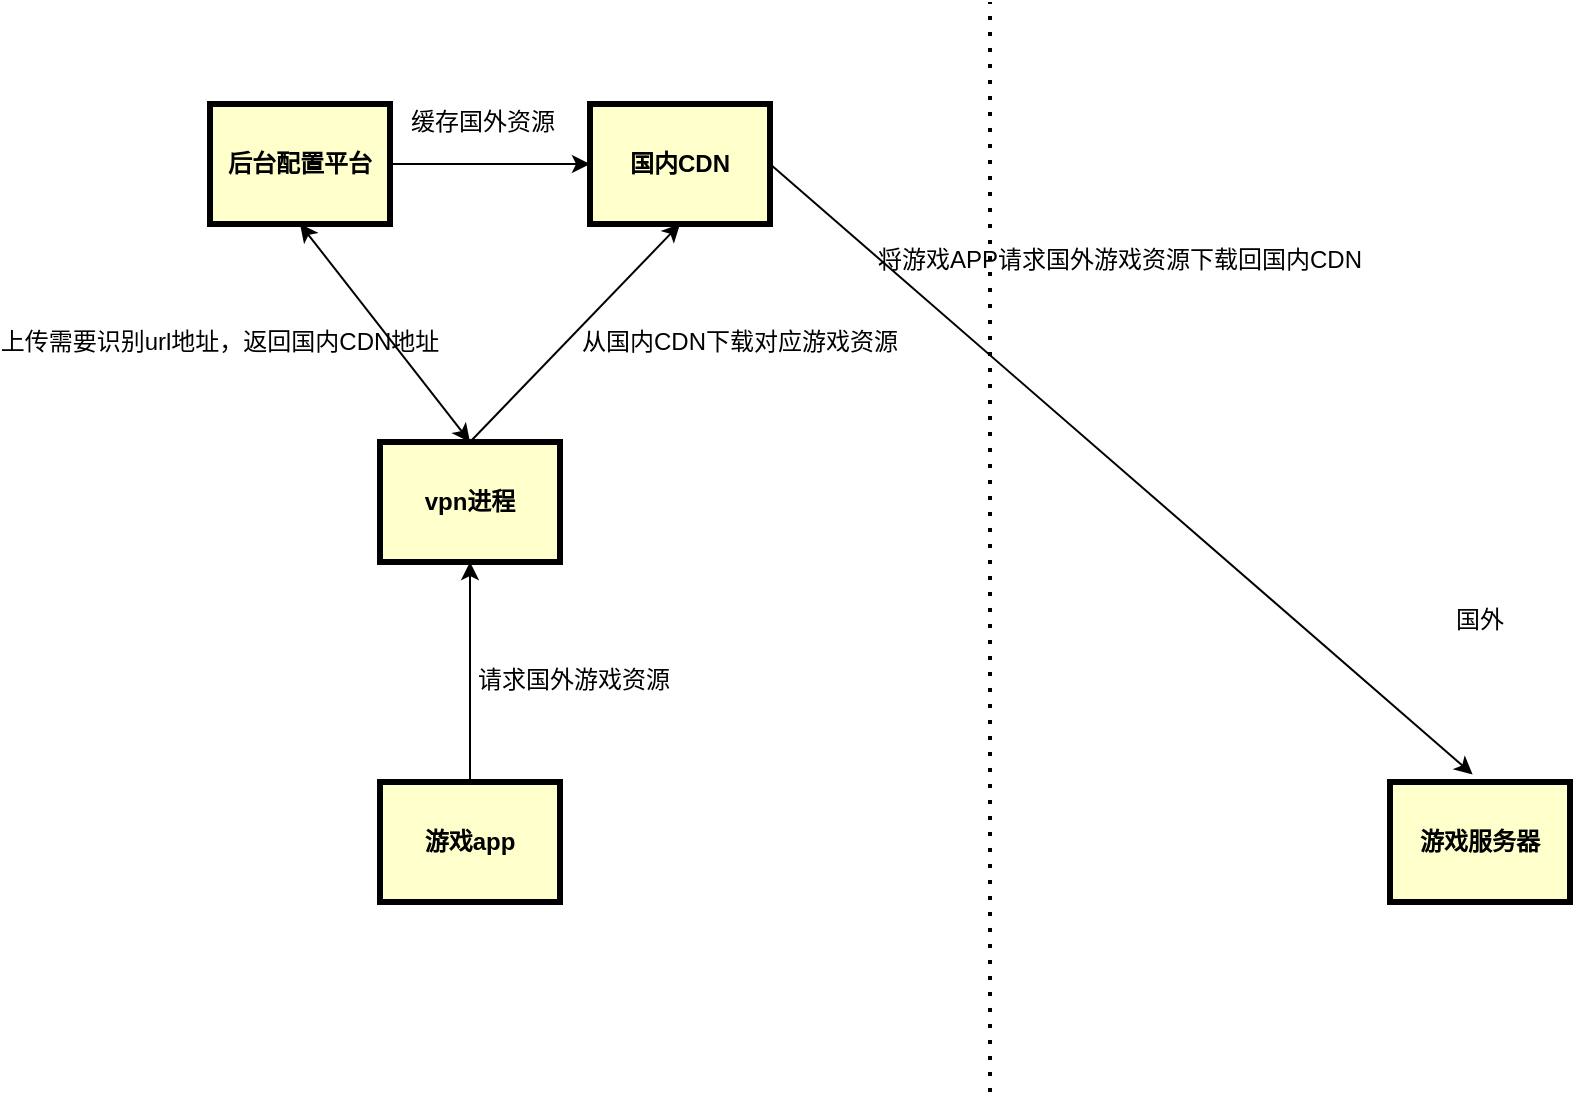 <mxfile version="14.7.6" type="github">
  <diagram name="Page-1" id="c7558073-3199-34d8-9f00-42111426c3f3">
    <mxGraphModel dx="1807" dy="570" grid="1" gridSize="10" guides="1" tooltips="1" connect="1" arrows="1" fold="1" page="1" pageScale="1" pageWidth="826" pageHeight="1169" background="none" math="0" shadow="0">
      <root>
        <mxCell id="0" />
        <mxCell id="1" parent="0" />
        <mxCell id="4" value="游戏服务器" style="whiteSpace=wrap;align=center;verticalAlign=middle;fontStyle=1;strokeWidth=3;fillColor=#FFFFCC" parent="1" vertex="1">
          <mxGeometry x="640" y="600" width="90" height="60" as="geometry" />
        </mxCell>
        <mxCell id="14" value="游戏app" style="whiteSpace=wrap;align=center;verticalAlign=middle;fontStyle=1;strokeWidth=3;fillColor=#FFFFCC" parent="1" vertex="1">
          <mxGeometry x="135.0" y="600.0" width="90" height="60" as="geometry" />
        </mxCell>
        <mxCell id="57" value="国外" style="text;spacingTop=-5;align=center" parent="1" vertex="1">
          <mxGeometry x="670" y="510" width="30" height="20" as="geometry" />
        </mxCell>
        <mxCell id="L-r-QQyS-hGPbTAaRhRm-100" value="" style="endArrow=none;dashed=1;html=1;dashPattern=1 3;strokeWidth=2;" edge="1" parent="1">
          <mxGeometry width="50" height="50" relative="1" as="geometry">
            <mxPoint x="440" y="755" as="sourcePoint" />
            <mxPoint x="440" y="210" as="targetPoint" />
          </mxGeometry>
        </mxCell>
        <mxCell id="L-r-QQyS-hGPbTAaRhRm-104" value="" style="endArrow=classic;html=1;exitX=1;exitY=0.5;exitDx=0;exitDy=0;entryX=0.459;entryY=-0.063;entryDx=0;entryDy=0;entryPerimeter=0;" edge="1" parent="1" source="L-r-QQyS-hGPbTAaRhRm-116" target="4">
          <mxGeometry width="50" height="50" relative="1" as="geometry">
            <mxPoint x="340" y="620.66" as="sourcePoint" />
            <mxPoint x="680" y="590" as="targetPoint" />
          </mxGeometry>
        </mxCell>
        <mxCell id="L-r-QQyS-hGPbTAaRhRm-106" value="vpn进程" style="whiteSpace=wrap;align=center;verticalAlign=middle;fontStyle=1;strokeWidth=3;fillColor=#FFFFCC" vertex="1" parent="1">
          <mxGeometry x="135" y="430" width="90" height="60" as="geometry" />
        </mxCell>
        <mxCell id="L-r-QQyS-hGPbTAaRhRm-108" value="" style="endArrow=classic;html=1;entryX=0.5;entryY=1;entryDx=0;entryDy=0;exitX=0.5;exitY=0;exitDx=0;exitDy=0;" edge="1" parent="1" source="14" target="L-r-QQyS-hGPbTAaRhRm-106">
          <mxGeometry width="50" height="50" relative="1" as="geometry">
            <mxPoint x="175" y="600" as="sourcePoint" />
            <mxPoint x="225" y="550" as="targetPoint" />
          </mxGeometry>
        </mxCell>
        <mxCell id="L-r-QQyS-hGPbTAaRhRm-109" value="请求国外游戏资源" style="text;spacingTop=-5;align=center" vertex="1" parent="1">
          <mxGeometry x="217" y="540" width="30" height="20" as="geometry" />
        </mxCell>
        <mxCell id="L-r-QQyS-hGPbTAaRhRm-110" value="后台配置平台" style="whiteSpace=wrap;align=center;verticalAlign=middle;fontStyle=1;strokeWidth=3;fillColor=#FFFFCC" vertex="1" parent="1">
          <mxGeometry x="50" y="261" width="90" height="60" as="geometry" />
        </mxCell>
        <mxCell id="L-r-QQyS-hGPbTAaRhRm-112" value="上传需要识别url地址，返回国内CDN地址" style="text;spacingTop=-5;align=center" vertex="1" parent="1">
          <mxGeometry x="40" y="371" width="30" height="20" as="geometry" />
        </mxCell>
        <mxCell id="L-r-QQyS-hGPbTAaRhRm-113" value="" style="endArrow=classic;startArrow=classic;html=1;exitX=0.5;exitY=0;exitDx=0;exitDy=0;entryX=0.5;entryY=1;entryDx=0;entryDy=0;" edge="1" parent="1" source="L-r-QQyS-hGPbTAaRhRm-106" target="L-r-QQyS-hGPbTAaRhRm-110">
          <mxGeometry width="50" height="50" relative="1" as="geometry">
            <mxPoint x="179.66" y="421" as="sourcePoint" />
            <mxPoint x="180" y="330" as="targetPoint" />
          </mxGeometry>
        </mxCell>
        <mxCell id="L-r-QQyS-hGPbTAaRhRm-116" value="国内CDN" style="whiteSpace=wrap;align=center;verticalAlign=middle;fontStyle=1;strokeWidth=3;fillColor=#FFFFCC" vertex="1" parent="1">
          <mxGeometry x="240" y="261" width="90" height="60" as="geometry" />
        </mxCell>
        <mxCell id="L-r-QQyS-hGPbTAaRhRm-117" value="" style="endArrow=classic;html=1;entryX=0.5;entryY=1;entryDx=0;entryDy=0;" edge="1" parent="1" target="L-r-QQyS-hGPbTAaRhRm-116">
          <mxGeometry width="50" height="50" relative="1" as="geometry">
            <mxPoint x="180" y="430" as="sourcePoint" />
            <mxPoint x="230" y="380" as="targetPoint" />
          </mxGeometry>
        </mxCell>
        <mxCell id="L-r-QQyS-hGPbTAaRhRm-118" value="从国内CDN下载对应游戏资源" style="text;spacingTop=-5;align=center" vertex="1" parent="1">
          <mxGeometry x="300" y="371" width="30" height="20" as="geometry" />
        </mxCell>
        <mxCell id="L-r-QQyS-hGPbTAaRhRm-119" value="将游戏APP请求国外游戏资源下载回国内CDN" style="text;spacingTop=-5;align=center" vertex="1" parent="1">
          <mxGeometry x="490" y="330" width="30" height="20" as="geometry" />
        </mxCell>
        <mxCell id="L-r-QQyS-hGPbTAaRhRm-123" value="" style="endArrow=classic;html=1;entryX=0;entryY=0.5;entryDx=0;entryDy=0;exitX=1;exitY=0.5;exitDx=0;exitDy=0;" edge="1" parent="1" source="L-r-QQyS-hGPbTAaRhRm-110" target="L-r-QQyS-hGPbTAaRhRm-116">
          <mxGeometry width="50" height="50" relative="1" as="geometry">
            <mxPoint x="167" y="310" as="sourcePoint" />
            <mxPoint x="217" y="260" as="targetPoint" />
          </mxGeometry>
        </mxCell>
        <mxCell id="L-r-QQyS-hGPbTAaRhRm-125" value="缓存国外资源" style="text;spacingTop=-5;align=center" vertex="1" parent="1">
          <mxGeometry x="174" y="261" width="25" height="20" as="geometry" />
        </mxCell>
      </root>
    </mxGraphModel>
  </diagram>
</mxfile>
